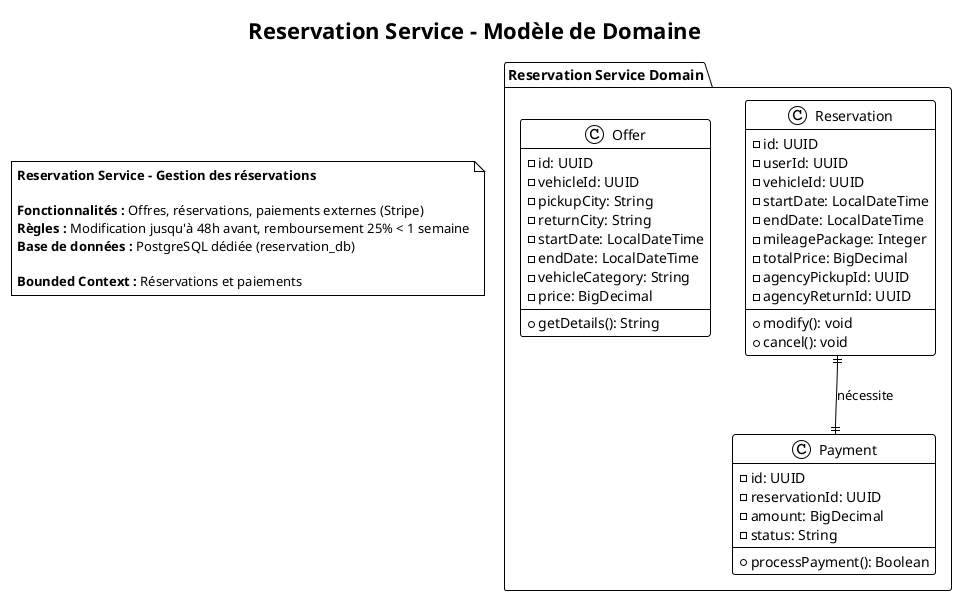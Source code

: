 @startuml Reservation Service - Diagramme de Classes
!theme plain
' Configuration pour format A4 portrait
' skinparam direction top to bottom
' skinparam ranksep 30
' skinparam nodesep 15
' skinparam dpi 300
' skinparam fontSize 10
' skinparam componentFontSize 9

title Reservation Service - Modèle de Domaine

package "Reservation Service Domain" {
  class Reservation {
    -id: UUID
    -userId: UUID
    -vehicleId: UUID
    -startDate: LocalDateTime
    -endDate: LocalDateTime
    -mileagePackage: Integer
    -totalPrice: BigDecimal
    -agencyPickupId: UUID
    -agencyReturnId: UUID
    --
    +modify(): void
    +cancel(): void
  }
  
  class Offer {
    -id: UUID
    -vehicleId: UUID
    -pickupCity: String
    -returnCity: String
    -startDate: LocalDateTime
    -endDate: LocalDateTime
    -vehicleCategory: String
    -price: BigDecimal
    --
    +getDetails(): String
  }
  
  class Payment {
    -id: UUID
    -reservationId: UUID
    -amount: BigDecimal
    -status: String
    --
    +processPayment(): Boolean
  }
  
  ' Relations
  Reservation ||--|| Payment : "nécessite"
}

note as architecture_note
  **Reservation Service - Gestion des réservations**
  
  **Fonctionnalités :** Offres, réservations, paiements externes (Stripe)
  **Règles :** Modification jusqu'à 48h avant, remboursement 25% < 1 semaine
  **Base de données :** PostgreSQL dédiée (reservation_db)
  
  **Bounded Context :** Réservations et paiements
end note

@enduml